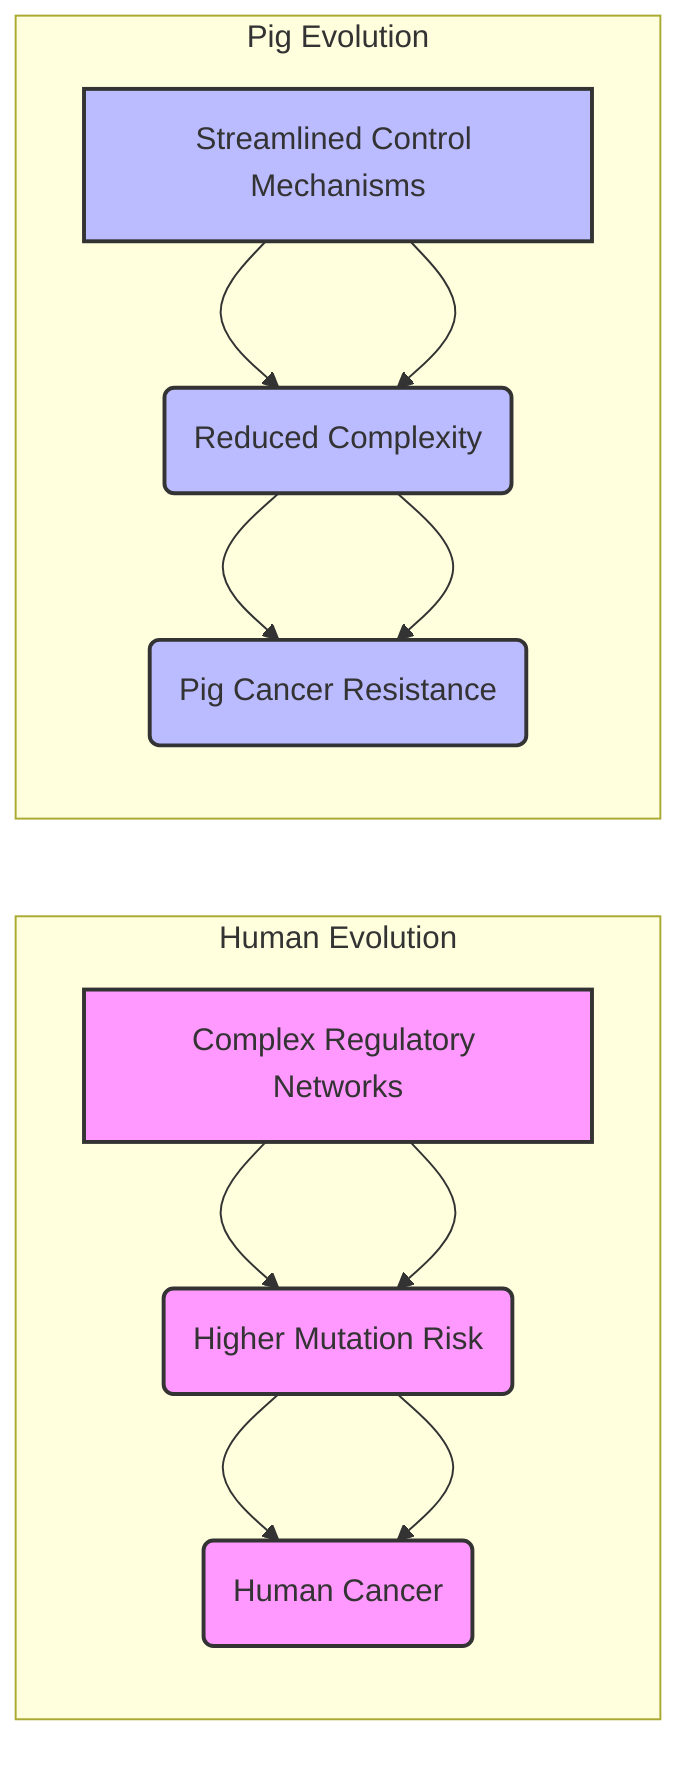 graph LR
        A[Complex Regulatory Networks] --> B(Higher Mutation Risk) --> C(Human Cancer)
        D[Streamlined Control Mechanisms] --> E(Reduced Complexity) --> F(Pig Cancer Resistance)
        
        style A fill:#f9f,stroke:#333,stroke-width:2px
        style B fill:#f9f,stroke:#333,stroke-width:2px
        style C fill:#f9f,stroke:#333,stroke-width:2px
        style D fill:#bbf,stroke:#333,stroke-width:2px
        style E fill:#bbf,stroke:#333,stroke-width:2px
        style F fill:#bbf,stroke:#333,stroke-width:2px

        subgraph Human Evolution
            A --> B --> C
        end

        subgraph Pig Evolution
            D --> E --> F
        end